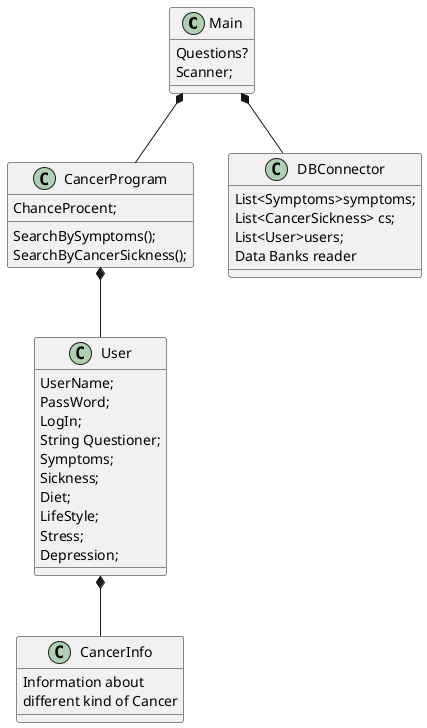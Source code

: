 @startuml
'https://plantuml.com/sequence-diagram



Class Main{
Questions?
Scanner;
}

Class CancerProgram{

ChanceProcent;
SearchBySymptoms();
SearchByCancerSickness();
}

Class User{
UserName;
PassWord;
LogIn;
String Questioner;
Symptoms;
Sickness;
Diet;
LifeStyle;
Stress;
Depression;
}

Class CancerInfo{

Information about
different kind of Cancer
}

Class DBConnector{
List<Symptoms>symptoms;
List<CancerSickness> cs;
List<User>users;
Data Banks reader
}

Main *-- DBConnector
Main *-- CancerProgram
CancerProgram *-- User
User *-- CancerInfo

@enduml